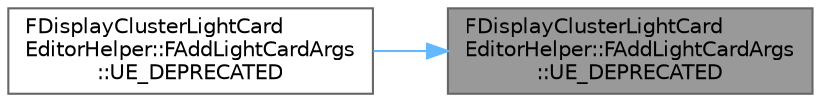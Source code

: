 digraph "FDisplayClusterLightCardEditorHelper::FAddLightCardArgs::UE_DEPRECATED"
{
 // INTERACTIVE_SVG=YES
 // LATEX_PDF_SIZE
  bgcolor="transparent";
  edge [fontname=Helvetica,fontsize=10,labelfontname=Helvetica,labelfontsize=10];
  node [fontname=Helvetica,fontsize=10,shape=box,height=0.2,width=0.4];
  rankdir="RL";
  Node1 [id="Node000001",label="FDisplayClusterLightCard\lEditorHelper::FAddLightCardArgs\l::UE_DEPRECATED",height=0.2,width=0.4,color="gray40", fillcolor="grey60", style="filled", fontcolor="black",tooltip=" "];
  Node1 -> Node2 [id="edge1_Node000001_Node000002",dir="back",color="steelblue1",style="solid",tooltip=" "];
  Node2 [id="Node000002",label="FDisplayClusterLightCard\lEditorHelper::FAddLightCardArgs\l::UE_DEPRECATED",height=0.2,width=0.4,color="grey40", fillcolor="white", style="filled",URL="$da/de8/structFDisplayClusterLightCardEditorHelper_1_1FAddLightCardArgs.html#ac527bcc90e49ec8a38dc97e4fe39f357",tooltip=" "];
}
